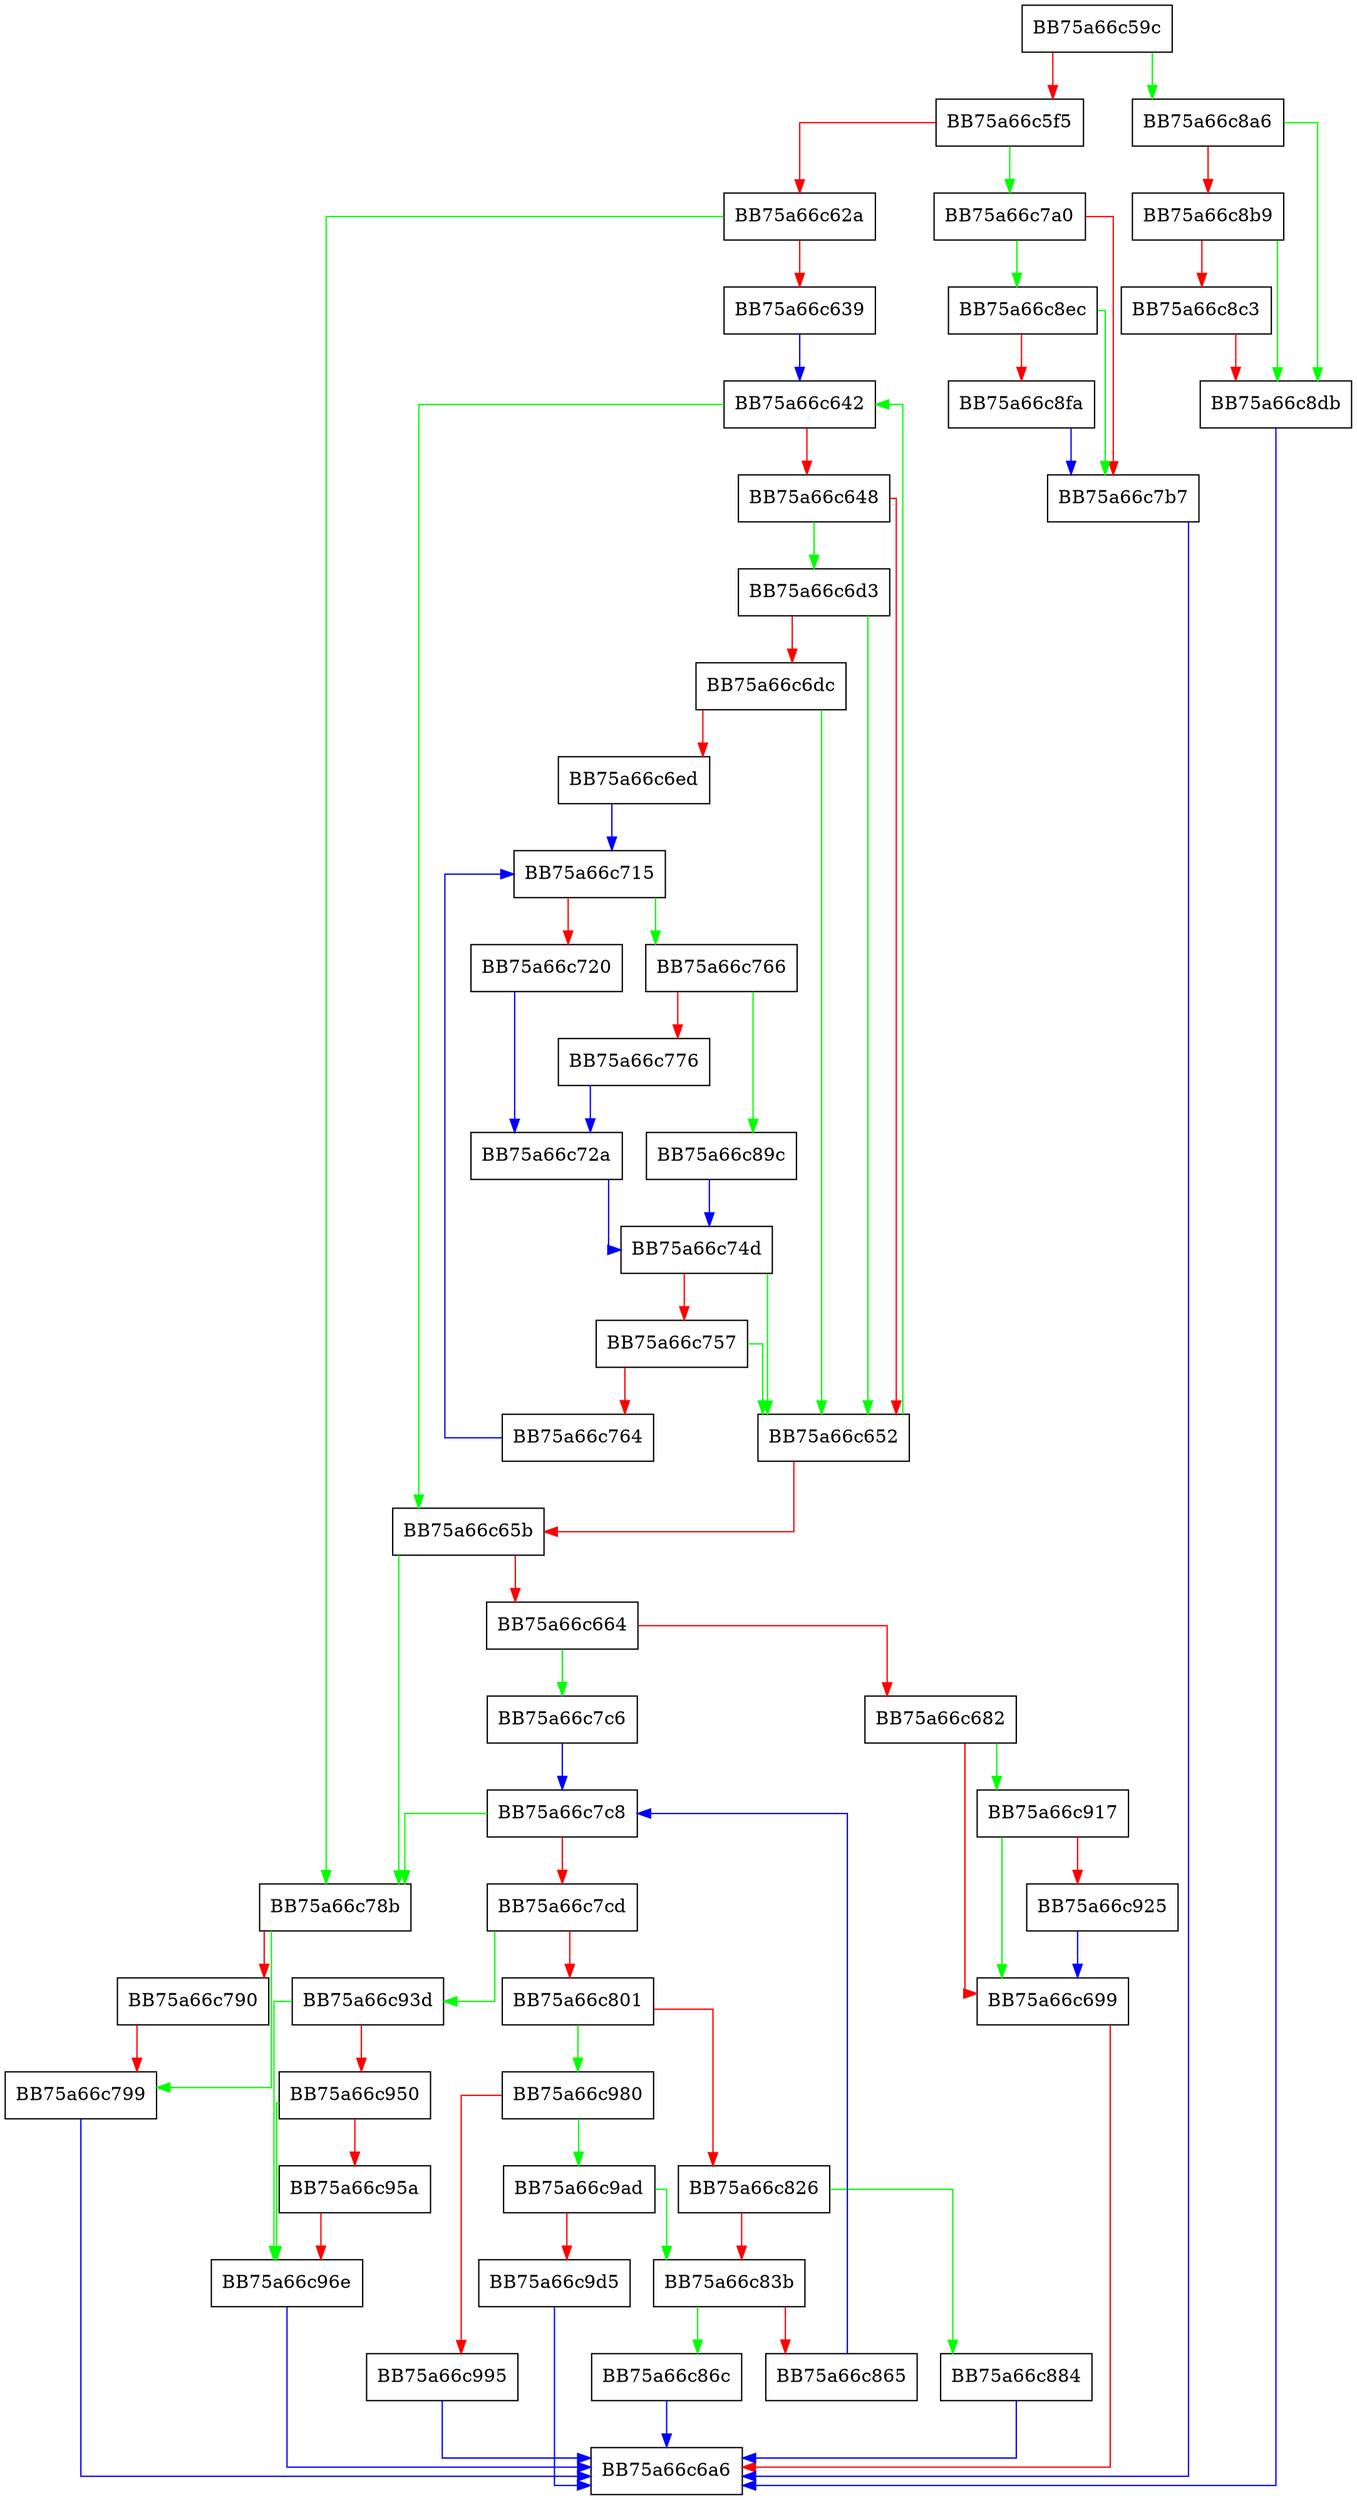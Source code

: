 digraph AddDNSServersToSpynetReport {
  node [shape="box"];
  graph [splines=ortho];
  BB75a66c59c -> BB75a66c8a6 [color="green"];
  BB75a66c59c -> BB75a66c5f5 [color="red"];
  BB75a66c5f5 -> BB75a66c7a0 [color="green"];
  BB75a66c5f5 -> BB75a66c62a [color="red"];
  BB75a66c62a -> BB75a66c78b [color="green"];
  BB75a66c62a -> BB75a66c639 [color="red"];
  BB75a66c639 -> BB75a66c642 [color="blue"];
  BB75a66c642 -> BB75a66c65b [color="green"];
  BB75a66c642 -> BB75a66c648 [color="red"];
  BB75a66c648 -> BB75a66c6d3 [color="green"];
  BB75a66c648 -> BB75a66c652 [color="red"];
  BB75a66c652 -> BB75a66c642 [color="green"];
  BB75a66c652 -> BB75a66c65b [color="red"];
  BB75a66c65b -> BB75a66c78b [color="green"];
  BB75a66c65b -> BB75a66c664 [color="red"];
  BB75a66c664 -> BB75a66c7c6 [color="green"];
  BB75a66c664 -> BB75a66c682 [color="red"];
  BB75a66c682 -> BB75a66c917 [color="green"];
  BB75a66c682 -> BB75a66c699 [color="red"];
  BB75a66c699 -> BB75a66c6a6 [color="red"];
  BB75a66c6d3 -> BB75a66c652 [color="green"];
  BB75a66c6d3 -> BB75a66c6dc [color="red"];
  BB75a66c6dc -> BB75a66c652 [color="green"];
  BB75a66c6dc -> BB75a66c6ed [color="red"];
  BB75a66c6ed -> BB75a66c715 [color="blue"];
  BB75a66c715 -> BB75a66c766 [color="green"];
  BB75a66c715 -> BB75a66c720 [color="red"];
  BB75a66c720 -> BB75a66c72a [color="blue"];
  BB75a66c72a -> BB75a66c74d [color="blue"];
  BB75a66c74d -> BB75a66c652 [color="green"];
  BB75a66c74d -> BB75a66c757 [color="red"];
  BB75a66c757 -> BB75a66c652 [color="green"];
  BB75a66c757 -> BB75a66c764 [color="red"];
  BB75a66c764 -> BB75a66c715 [color="blue"];
  BB75a66c766 -> BB75a66c89c [color="green"];
  BB75a66c766 -> BB75a66c776 [color="red"];
  BB75a66c776 -> BB75a66c72a [color="blue"];
  BB75a66c78b -> BB75a66c799 [color="green"];
  BB75a66c78b -> BB75a66c790 [color="red"];
  BB75a66c790 -> BB75a66c799 [color="red"];
  BB75a66c799 -> BB75a66c6a6 [color="blue"];
  BB75a66c7a0 -> BB75a66c8ec [color="green"];
  BB75a66c7a0 -> BB75a66c7b7 [color="red"];
  BB75a66c7b7 -> BB75a66c6a6 [color="blue"];
  BB75a66c7c6 -> BB75a66c7c8 [color="blue"];
  BB75a66c7c8 -> BB75a66c78b [color="green"];
  BB75a66c7c8 -> BB75a66c7cd [color="red"];
  BB75a66c7cd -> BB75a66c93d [color="green"];
  BB75a66c7cd -> BB75a66c801 [color="red"];
  BB75a66c801 -> BB75a66c980 [color="green"];
  BB75a66c801 -> BB75a66c826 [color="red"];
  BB75a66c826 -> BB75a66c884 [color="green"];
  BB75a66c826 -> BB75a66c83b [color="red"];
  BB75a66c83b -> BB75a66c86c [color="green"];
  BB75a66c83b -> BB75a66c865 [color="red"];
  BB75a66c865 -> BB75a66c7c8 [color="blue"];
  BB75a66c86c -> BB75a66c6a6 [color="blue"];
  BB75a66c884 -> BB75a66c6a6 [color="blue"];
  BB75a66c89c -> BB75a66c74d [color="blue"];
  BB75a66c8a6 -> BB75a66c8db [color="green"];
  BB75a66c8a6 -> BB75a66c8b9 [color="red"];
  BB75a66c8b9 -> BB75a66c8db [color="green"];
  BB75a66c8b9 -> BB75a66c8c3 [color="red"];
  BB75a66c8c3 -> BB75a66c8db [color="red"];
  BB75a66c8db -> BB75a66c6a6 [color="blue"];
  BB75a66c8ec -> BB75a66c7b7 [color="green"];
  BB75a66c8ec -> BB75a66c8fa [color="red"];
  BB75a66c8fa -> BB75a66c7b7 [color="blue"];
  BB75a66c917 -> BB75a66c699 [color="green"];
  BB75a66c917 -> BB75a66c925 [color="red"];
  BB75a66c925 -> BB75a66c699 [color="blue"];
  BB75a66c93d -> BB75a66c96e [color="green"];
  BB75a66c93d -> BB75a66c950 [color="red"];
  BB75a66c950 -> BB75a66c96e [color="green"];
  BB75a66c950 -> BB75a66c95a [color="red"];
  BB75a66c95a -> BB75a66c96e [color="red"];
  BB75a66c96e -> BB75a66c6a6 [color="blue"];
  BB75a66c980 -> BB75a66c9ad [color="green"];
  BB75a66c980 -> BB75a66c995 [color="red"];
  BB75a66c995 -> BB75a66c6a6 [color="blue"];
  BB75a66c9ad -> BB75a66c83b [color="green"];
  BB75a66c9ad -> BB75a66c9d5 [color="red"];
  BB75a66c9d5 -> BB75a66c6a6 [color="blue"];
}